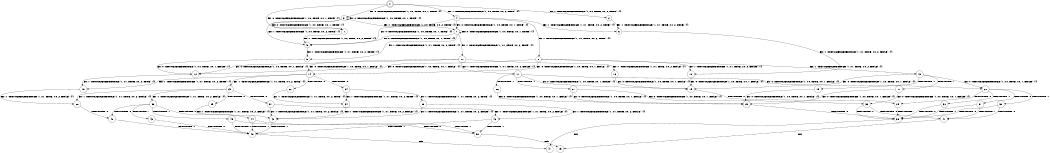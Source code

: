 digraph BCG {
size = "7, 10.5";
center = TRUE;
node [shape = circle];
0 [peripheries = 2];
0 -> 1 [label = "EX !0 !ATOMIC_EXCH_BRANCH (1, +0, TRUE, +0, 1, TRUE) !{}"];
0 -> 2 [label = "EX !1 !ATOMIC_EXCH_BRANCH (1, +0, TRUE, +0, 2, TRUE) !{}"];
0 -> 3 [label = "EX !0 !ATOMIC_EXCH_BRANCH (1, +0, TRUE, +0, 1, TRUE) !{}"];
0 -> 4 [label = "EX !1 !ATOMIC_EXCH_BRANCH (1, +0, TRUE, +0, 2, TRUE) !{}"];
1 -> 5 [label = "EX !1 !ATOMIC_EXCH_BRANCH (1, +0, TRUE, +0, 2, TRUE) !{}"];
2 -> 6 [label = "EX !1 !ATOMIC_EXCH_BRANCH (1, +1, TRUE, +0, 2, TRUE) !{}"];
3 -> 1 [label = "EX !0 !ATOMIC_EXCH_BRANCH (1, +0, TRUE, +0, 1, TRUE) !{}"];
3 -> 5 [label = "EX !1 !ATOMIC_EXCH_BRANCH (1, +0, TRUE, +0, 2, TRUE) !{}"];
3 -> 3 [label = "EX !0 !ATOMIC_EXCH_BRANCH (1, +0, TRUE, +0, 1, TRUE) !{}"];
3 -> 7 [label = "EX !1 !ATOMIC_EXCH_BRANCH (1, +0, TRUE, +0, 2, TRUE) !{}"];
4 -> 6 [label = "EX !1 !ATOMIC_EXCH_BRANCH (1, +1, TRUE, +0, 2, TRUE) !{}"];
4 -> 5 [label = "EX !0 !ATOMIC_EXCH_BRANCH (1, +0, TRUE, +0, 1, TRUE) !{}"];
4 -> 8 [label = "EX !1 !ATOMIC_EXCH_BRANCH (1, +1, TRUE, +0, 2, TRUE) !{}"];
4 -> 7 [label = "EX !0 !ATOMIC_EXCH_BRANCH (1, +0, TRUE, +0, 1, TRUE) !{}"];
5 -> 9 [label = "EX !1 !ATOMIC_EXCH_BRANCH (1, +1, TRUE, +0, 2, TRUE) !{}"];
6 -> 10 [label = "EX !1 !ATOMIC_EXCH_BRANCH (1, +1, TRUE, +0, 2, FALSE) !{}"];
7 -> 5 [label = "EX !0 !ATOMIC_EXCH_BRANCH (1, +0, TRUE, +0, 1, TRUE) !{}"];
7 -> 9 [label = "EX !1 !ATOMIC_EXCH_BRANCH (1, +1, TRUE, +0, 2, TRUE) !{}"];
7 -> 7 [label = "EX !0 !ATOMIC_EXCH_BRANCH (1, +0, TRUE, +0, 1, TRUE) !{}"];
7 -> 11 [label = "EX !1 !ATOMIC_EXCH_BRANCH (1, +1, TRUE, +0, 2, TRUE) !{}"];
8 -> 10 [label = "EX !1 !ATOMIC_EXCH_BRANCH (1, +1, TRUE, +0, 2, FALSE) !{}"];
8 -> 12 [label = "EX !0 !ATOMIC_EXCH_BRANCH (1, +0, TRUE, +0, 1, FALSE) !{}"];
8 -> 13 [label = "EX !1 !ATOMIC_EXCH_BRANCH (1, +1, TRUE, +0, 2, FALSE) !{}"];
8 -> 14 [label = "EX !0 !ATOMIC_EXCH_BRANCH (1, +0, TRUE, +0, 1, FALSE) !{}"];
9 -> 12 [label = "EX !0 !ATOMIC_EXCH_BRANCH (1, +0, TRUE, +0, 1, FALSE) !{}"];
10 -> 15 [label = "EX !0 !ATOMIC_EXCH_BRANCH (1, +0, TRUE, +0, 1, FALSE) !{}"];
11 -> 12 [label = "EX !0 !ATOMIC_EXCH_BRANCH (1, +0, TRUE, +0, 1, FALSE) !{}"];
11 -> 16 [label = "EX !1 !ATOMIC_EXCH_BRANCH (1, +1, TRUE, +0, 2, FALSE) !{}"];
11 -> 14 [label = "EX !0 !ATOMIC_EXCH_BRANCH (1, +0, TRUE, +0, 1, FALSE) !{}"];
11 -> 17 [label = "EX !1 !ATOMIC_EXCH_BRANCH (1, +1, TRUE, +0, 2, FALSE) !{}"];
12 -> 18 [label = "EX !1 !ATOMIC_EXCH_BRANCH (1, +1, TRUE, +0, 2, TRUE) !{}"];
13 -> 15 [label = "EX !0 !ATOMIC_EXCH_BRANCH (1, +0, TRUE, +0, 1, FALSE) !{}"];
13 -> 19 [label = "TERMINATE !1"];
13 -> 20 [label = "EX !0 !ATOMIC_EXCH_BRANCH (1, +0, TRUE, +0, 1, FALSE) !{}"];
13 -> 21 [label = "TERMINATE !1"];
14 -> 18 [label = "EX !1 !ATOMIC_EXCH_BRANCH (1, +1, TRUE, +0, 2, TRUE) !{}"];
14 -> 22 [label = "TERMINATE !0"];
14 -> 23 [label = "EX !1 !ATOMIC_EXCH_BRANCH (1, +1, TRUE, +0, 2, TRUE) !{}"];
14 -> 24 [label = "TERMINATE !0"];
15 -> 25 [label = "TERMINATE !0"];
16 -> 15 [label = "EX !0 !ATOMIC_EXCH_BRANCH (1, +0, TRUE, +0, 1, FALSE) !{}"];
17 -> 15 [label = "EX !0 !ATOMIC_EXCH_BRANCH (1, +0, TRUE, +0, 1, FALSE) !{}"];
17 -> 26 [label = "TERMINATE !1"];
17 -> 20 [label = "EX !0 !ATOMIC_EXCH_BRANCH (1, +0, TRUE, +0, 1, FALSE) !{}"];
17 -> 27 [label = "TERMINATE !1"];
18 -> 28 [label = "EX !1 !ATOMIC_EXCH_BRANCH (1, +1, TRUE, +0, 2, FALSE) !{}"];
19 -> 29 [label = "EX !0 !ATOMIC_EXCH_BRANCH (1, +0, TRUE, +0, 1, FALSE) !{}"];
20 -> 25 [label = "TERMINATE !0"];
20 -> 30 [label = "TERMINATE !1"];
20 -> 31 [label = "TERMINATE !0"];
20 -> 32 [label = "TERMINATE !1"];
21 -> 29 [label = "EX !0 !ATOMIC_EXCH_BRANCH (1, +0, TRUE, +0, 1, FALSE) !{}"];
21 -> 33 [label = "EX !0 !ATOMIC_EXCH_BRANCH (1, +0, TRUE, +0, 1, FALSE) !{}"];
22 -> 34 [label = "EX !1 !ATOMIC_EXCH_BRANCH (1, +1, TRUE, +0, 2, TRUE) !{}"];
23 -> 28 [label = "EX !1 !ATOMIC_EXCH_BRANCH (1, +1, TRUE, +0, 2, FALSE) !{}"];
23 -> 35 [label = "TERMINATE !0"];
23 -> 36 [label = "EX !1 !ATOMIC_EXCH_BRANCH (1, +1, TRUE, +0, 2, FALSE) !{}"];
23 -> 37 [label = "TERMINATE !0"];
24 -> 34 [label = "EX !1 !ATOMIC_EXCH_BRANCH (1, +1, TRUE, +0, 2, TRUE) !{}"];
24 -> 38 [label = "EX !1 !ATOMIC_EXCH_BRANCH (1, +1, TRUE, +0, 2, TRUE) !{}"];
25 -> 39 [label = "TERMINATE !1"];
26 -> 29 [label = "EX !0 !ATOMIC_EXCH_BRANCH (1, +0, TRUE, +0, 1, FALSE) !{}"];
27 -> 29 [label = "EX !0 !ATOMIC_EXCH_BRANCH (1, +0, TRUE, +0, 1, FALSE) !{}"];
27 -> 33 [label = "EX !0 !ATOMIC_EXCH_BRANCH (1, +0, TRUE, +0, 1, FALSE) !{}"];
28 -> 40 [label = "TERMINATE !0"];
29 -> 39 [label = "TERMINATE !0"];
30 -> 39 [label = "TERMINATE !0"];
31 -> 39 [label = "TERMINATE !1"];
31 -> 41 [label = "TERMINATE !1"];
32 -> 39 [label = "TERMINATE !0"];
32 -> 41 [label = "TERMINATE !0"];
33 -> 39 [label = "TERMINATE !0"];
33 -> 41 [label = "TERMINATE !0"];
34 -> 42 [label = "EX !1 !ATOMIC_EXCH_BRANCH (1, +1, TRUE, +0, 2, FALSE) !{}"];
35 -> 42 [label = "EX !1 !ATOMIC_EXCH_BRANCH (1, +1, TRUE, +0, 2, FALSE) !{}"];
36 -> 40 [label = "TERMINATE !0"];
36 -> 43 [label = "TERMINATE !1"];
36 -> 44 [label = "TERMINATE !0"];
36 -> 45 [label = "TERMINATE !1"];
37 -> 42 [label = "EX !1 !ATOMIC_EXCH_BRANCH (1, +1, TRUE, +0, 2, FALSE) !{}"];
37 -> 46 [label = "EX !1 !ATOMIC_EXCH_BRANCH (1, +1, TRUE, +0, 2, FALSE) !{}"];
38 -> 42 [label = "EX !1 !ATOMIC_EXCH_BRANCH (1, +1, TRUE, +0, 2, FALSE) !{}"];
38 -> 46 [label = "EX !1 !ATOMIC_EXCH_BRANCH (1, +1, TRUE, +0, 2, FALSE) !{}"];
39 -> 47 [label = "exit"];
40 -> 48 [label = "TERMINATE !1"];
41 -> 49 [label = "exit"];
42 -> 48 [label = "TERMINATE !1"];
43 -> 48 [label = "TERMINATE !0"];
44 -> 48 [label = "TERMINATE !1"];
44 -> 50 [label = "TERMINATE !1"];
45 -> 48 [label = "TERMINATE !0"];
45 -> 50 [label = "TERMINATE !0"];
46 -> 48 [label = "TERMINATE !1"];
46 -> 50 [label = "TERMINATE !1"];
48 -> 47 [label = "exit"];
50 -> 49 [label = "exit"];
}
